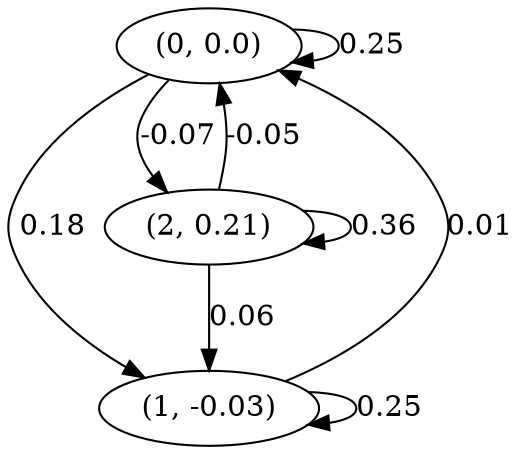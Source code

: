 digraph {
    0 [ label = "(0, 0.0)" ]
    1 [ label = "(1, -0.03)" ]
    2 [ label = "(2, 0.21)" ]
    0 -> 0 [ label = "0.25" ]
    1 -> 1 [ label = "0.25" ]
    2 -> 2 [ label = "0.36" ]
    1 -> 0 [ label = "0.01" ]
    2 -> 0 [ label = "-0.05" ]
    0 -> 1 [ label = "0.18" ]
    2 -> 1 [ label = "0.06" ]
    0 -> 2 [ label = "-0.07" ]
}

